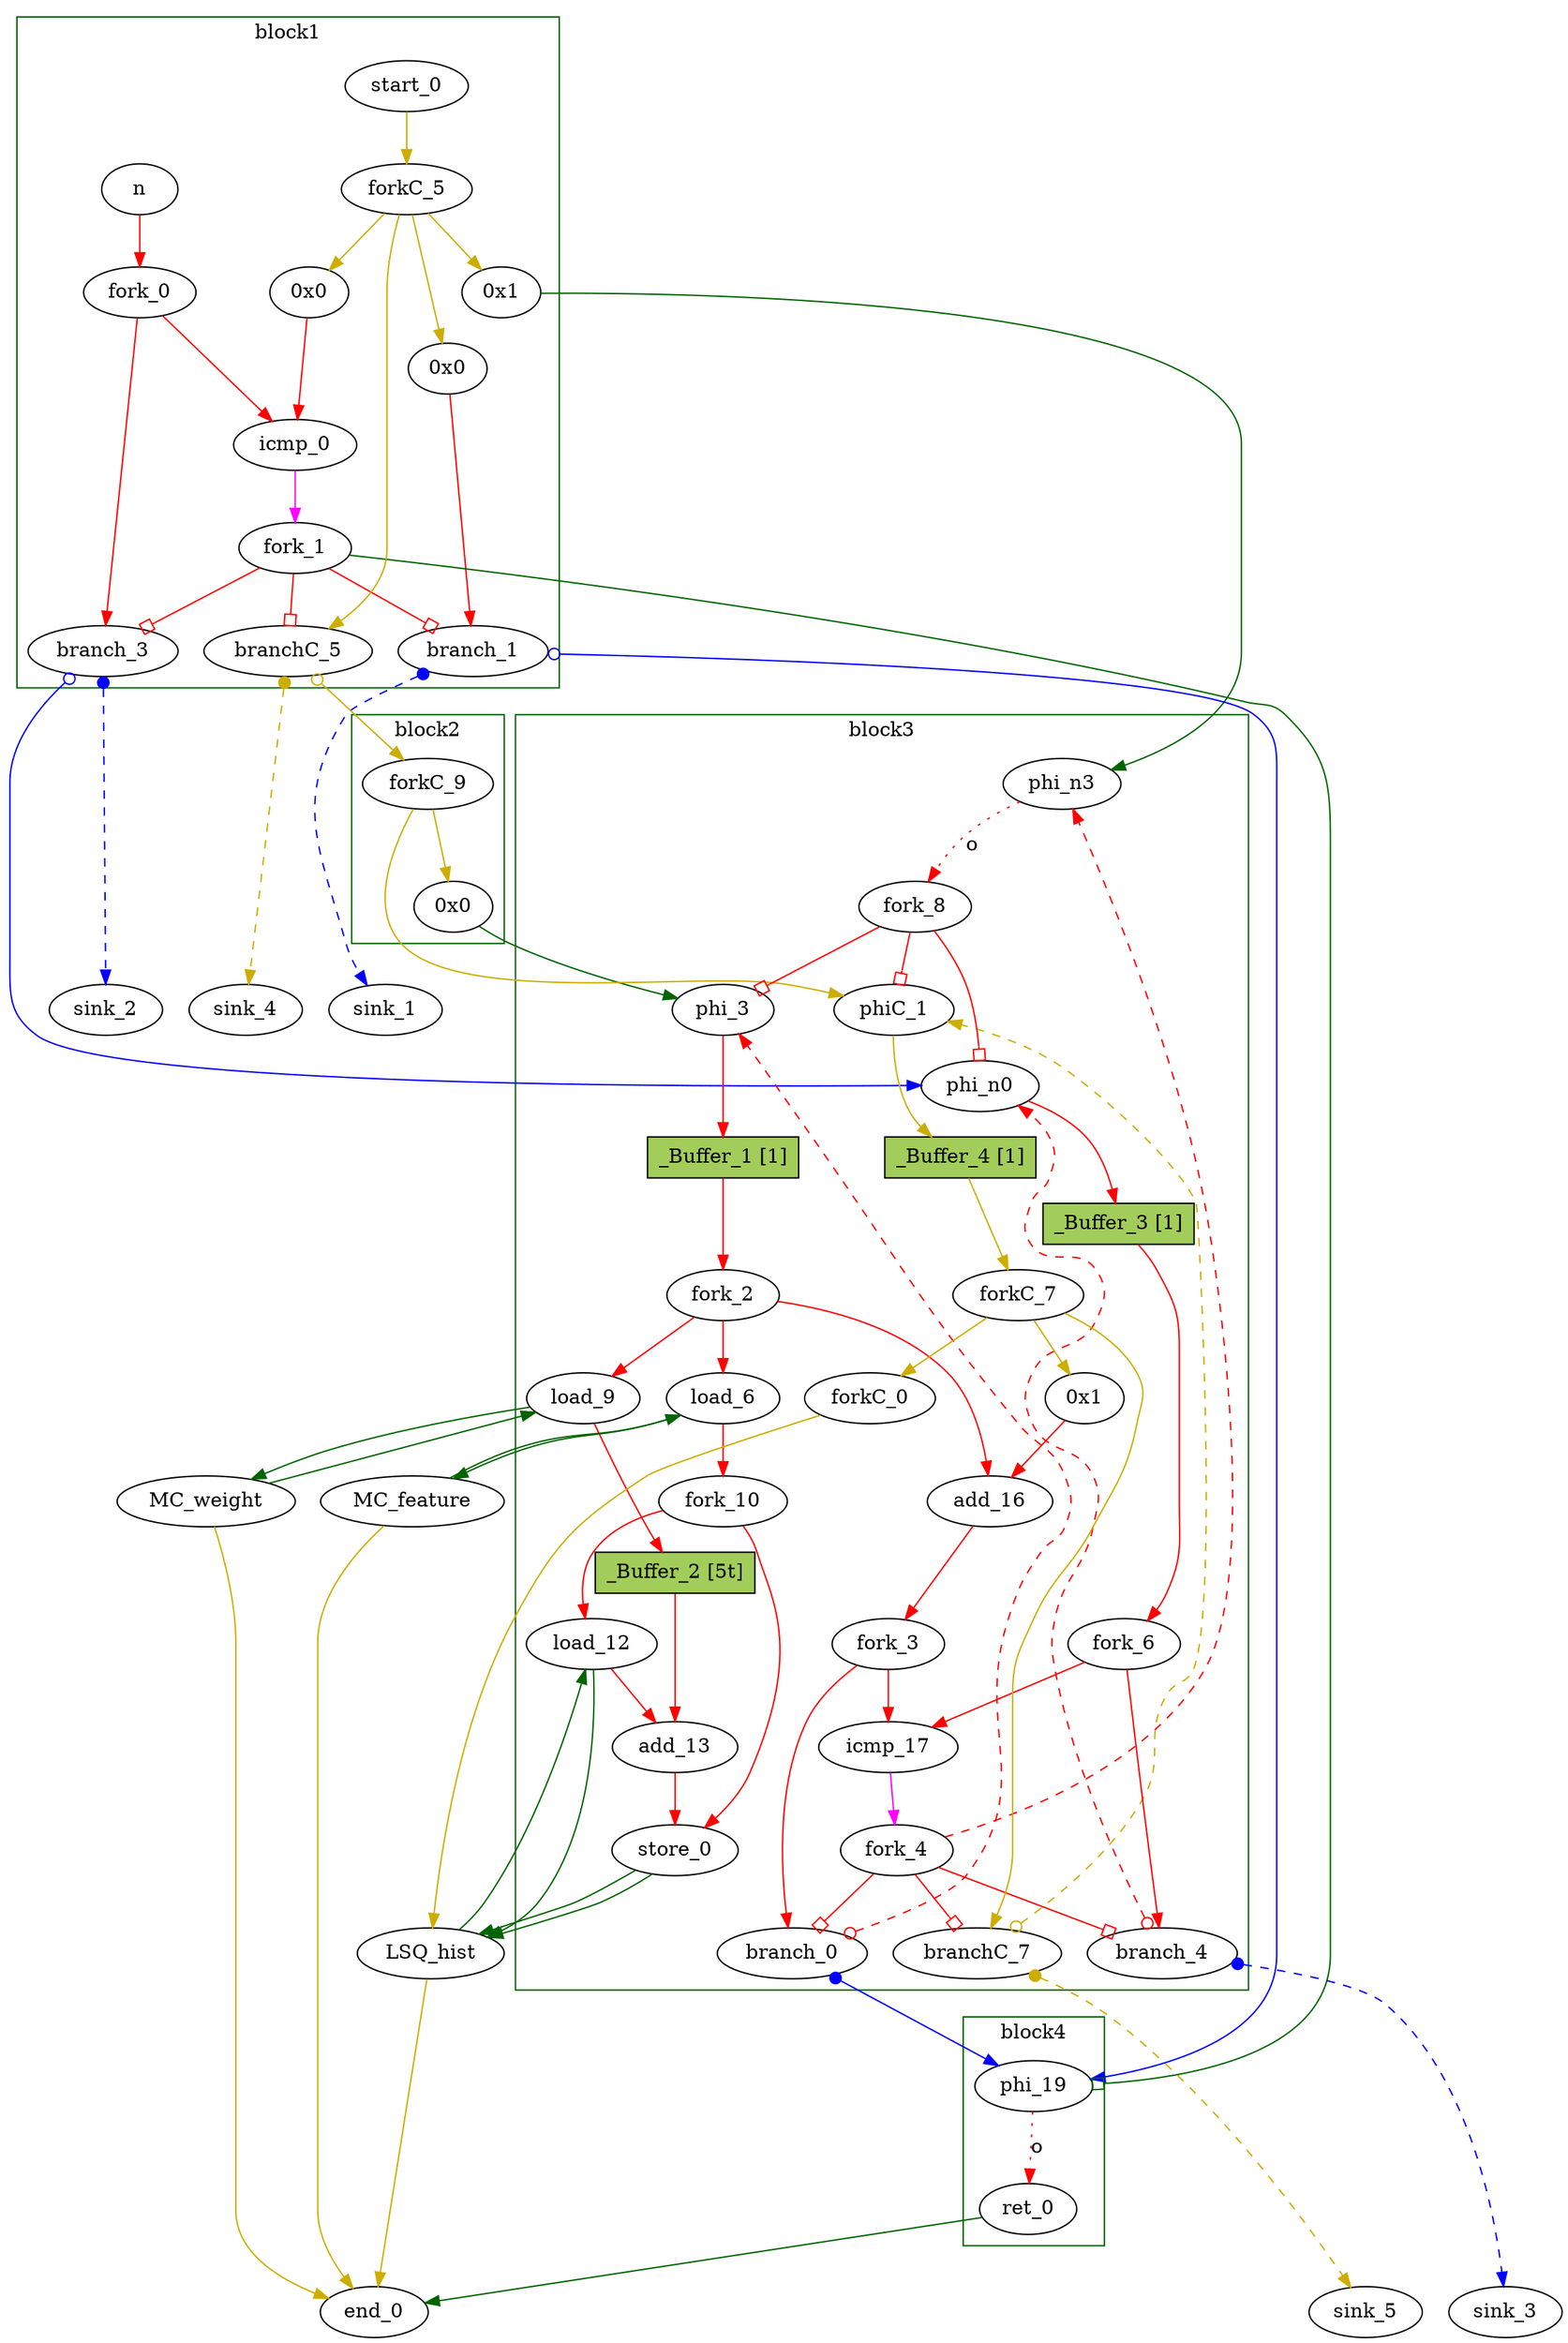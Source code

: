 // Number of blocks: 52
// Number of channels: 83
Digraph G {

  // Blocks
subgraph cluster_1 {
color = "darkgreen"
label = "block1"
  n [type=Entry, in="in1:32", out="out1:32", bbID = 1,  shape=oval];
  cst_0 [type=Constant, in="in1:32", out="out1:32", bbID = 1, value="0x0", label="0x0",  shape=oval];
  icmp_0 [type=Operator, in="in1:32 in2:32", out="out1:1", op = "icmp_sgt_op", delay=1.53, bbID = 1,  shape=oval];
  cst_3 [type=Constant, in="in1:32", out="out1:32", bbID = 1, value="0x0", label="0x0",  shape=oval];
  start_0 [type=Entry, in="in1:0", out="out1:0", bbID = 1,  shape=oval];
  cst_4 [type=Constant, in="in1:32", out="out1:32", bbID = 1, value="0x1", label="0x1",  shape=oval];
  branch_1 [type=Branch, in="in1:32 in2?:1", out="out1+:32 out2-:32", bbID = 1,  shape=oval];
  branch_3 [type=Branch, in="in1:32 in2?:1*i", out="out1+:32 out2-:32", bbID = 1,  shape=oval];
  branchC_5 [type=Branch, in="in1:0 in2?:1*i", out="out1+:0 out2-:0", bbID = 1,  shape=oval];
  fork_0 [type=Fork, in="in1:32", out="out1:32 out2:32", bbID = 1,  shape=oval];
  fork_1 [type=Fork, in="in1:32", out="out1:32 out2:32 out3:32 out4:32", bbID = 1,  shape=oval];
  forkC_5 [type=Fork, in="in1:0", out="out1:0 out2:0 out3:0 out4:0", bbID = 1,  shape=oval];
}
subgraph cluster_2 {
color = "darkgreen"
label = "block2"
  cst_1 [type=Constant, in="in1:32", out="out1:32", bbID = 2, value="0x0", label="0x0",  shape=oval];
  forkC_9 [type=Fork, in="in1:0", out="out1:0 out2:0", bbID = 2,  shape=oval];
}
subgraph cluster_3 {
color = "darkgreen"
label = "block3"
  phi_3 [type=Mux, in="in1?:1 in2:32 in3:32", out="out1:32", delay=0.366, bbID = 3,  shape=oval];
  load_6 [type=Operator, in="in1:32 in2:32", out="out1:32 out2:32", op = "mc_load_op", latency=2, bbID = 3, portID = 0, offset = 0, retimingDiff=2,  shape=oval];
  load_9 [type=Operator, in="in1:32 in2:32", out="out1:32 out2:32", op = "mc_load_op", latency=2, bbID = 3, portID = 0, offset = 0, retimingDiff=2,  shape=oval];
  load_12 [type=Operator, in="in1:32 in2:32", out="out1:32 out2:32", op = "lsq_load_op", latency=5, bbID = 3, portID = 0, offset = 0, retimingDiff=5,  shape=oval];
  add_13 [type=Operator, in="in1:32 in2:32", out="out1:32", op = "add_op", delay=1.693, bbID = 3, retimingDiff=8,  shape=oval];
  store_0 [type=Operator, in="in1:32 in2:32", out="out1:32 out2:32", op = "lsq_store_op", bbID = 3, portID = 0, offset = 1,  shape=oval];
  cst_2 [type=Constant, in="in1:32", out="out1:32", bbID = 3, value="0x1", label="0x1", retimingDiff=1,  shape=oval];
  add_16 [type=Operator, in="in1:32 in2:32", out="out1:32", op = "add_op", delay=1.693, bbID = 3, retimingDiff=1,  shape=oval];
  icmp_17 [type=Operator, in="in1:32 in2:32", out="out1:1", op = "icmp_slt_op", delay=1.53, bbID = 3, retimingDiff=1,  shape=oval];
  forkC_0 [type=Fork, in="in1:0", out="out1:0", bbID = 3, retimingDiff=1,  shape=oval];
  phi_n0 [type=Mux, in="in1?:1 in2:32 in3:32", out="out1:32", delay=0.366, bbID = 3,  shape=oval];
  phiC_1 [type=Mux, in="in1?:1 in2:0 in3:0", out="out1:0", delay=0.166, bbID = 3,  shape=oval];
  branch_0 [type=Branch, in="in1:32 in2?:1*i", out="out1+:32 out2-:32", bbID = 3, retimingDiff=1,  shape=oval];
  phi_n3 [type=Merge, in="in1:32 in2:32*i", out="out1:32", delay=0.366, bbID = 3,  shape=oval];
  branch_4 [type=Branch, in="in1:32 in2?:1*i", out="out1+:32 out2-:32", bbID = 3, retimingDiff=1,  shape=oval];
  branchC_7 [type=Branch, in="in1:0 in2?:1*i", out="out1+:0 out2-:0", bbID = 3, retimingDiff=1,  shape=oval];
  fork_2 [type=Fork, in="in1:32", out="out1:32 out2:32 out3:32", bbID = 3, retimingDiff=1,  shape=oval];
  fork_3 [type=Fork, in="in1:32", out="out1:32 out2:32", bbID = 3, retimingDiff=1,  shape=oval];
  fork_4 [type=Fork, in="in1:32", out="out1:32 out2:32 out3:32 out4:32", bbID = 3, retimingDiff=1,  shape=oval];
  fork_6 [type=Fork, in="in1:32", out="out1:32 out2:32", bbID = 3, retimingDiff=1,  shape=oval];
  forkC_7 [type=Fork, in="in1:0", out="out1:0 out2:0 out3:0", bbID = 3, retimingDiff=1,  shape=oval];
  fork_8 [type=Fork, in="in1:32", out="out1:32 out2:32 out3:32", bbID = 3,  shape=oval];
  fork_10 [type=Fork, in="in1:32", out="out1:32 out2:32", bbID = 3, retimingDiff=3,  shape=oval];
  _Buffer_1 [type=Buffer, in="in1:32", out="out1:32", bbID = 3, slots=1, transparent=false, label="_Buffer_1 [1]",  shape=box, style=filled, fillcolor=darkolivegreen3, height = 0.4];
  _Buffer_2 [type=Buffer, in="in1:32", out="out1:32", bbID = 3, slots=5, transparent=true, label="_Buffer_2 [5t]",  shape=box, style=filled, fillcolor=darkolivegreen3, height = 0.4];
  _Buffer_3 [type=Buffer, in="in1:32", out="out1:32", bbID = 3, slots=1, transparent=false, label="_Buffer_3 [1]",  shape=box, style=filled, fillcolor=darkolivegreen3, height = 0.4];
  _Buffer_4 [type=Buffer, in="in1:0", out="out1:0", bbID = 3, slots=1, transparent=false, label="_Buffer_4 [1]",  shape=box, style=filled, fillcolor=darkolivegreen3, height = 0.4];
}
subgraph cluster_4 {
color = "darkgreen"
label = "block4"
  phi_19 [type=Mux, in="in1?:1 in2:32 in3:32", out="out1:32", delay=0.366, bbID = 4,  shape=oval];
  ret_0 [type=Operator, in="in1:32", out="out1:32", op = "ret_op", bbID = 4,  shape=oval];
}
  LSQ_hist [type=LSQ, in="in1:0*c0 in2:32*l0a in3:32*s0a in4:32*s0d", out="out1:32*l0d out2:0*e", bbID = 0, memory = "hist", bbcount = 1, ldcount = 1, stcount = 1, fifoDepth = 16, numLoads = "{1}", numStores = "{1}", loadOffsets = "{{0;0;0;0;0;0;0;0;0;0;0;0;0;0;0;0}}", storeOffsets = "{{1;0;0;0;0;0;0;0;0;0;0;0;0;0;0;0}}", loadPorts = "{{0;0;0;0;0;0;0;0;0;0;0;0;0;0;0;0}}", storePorts = "{{0;0;0;0;0;0;0;0;0;0;0;0;0;0;0;0}}", ];
  MC_feature [type=MC, in="in1:32*l0a", out="out1:32*l0d out2:0*e", bbID = 0, memory = "feature", bbcount = 0, ldcount = 1, stcount = 0, ];
  MC_weight [type=MC, in="in1:32*l0a", out="out1:32*l0d out2:0*e", bbID = 0, memory = "weight", bbcount = 0, ldcount = 1, stcount = 0, ];
  sink_1 [type=Sink, in="in1:32", bbID = 0,  shape=oval];
  sink_2 [type=Sink, in="in1:32", bbID = 0,  shape=oval];
  sink_3 [type=Sink, in="in1:32", bbID = 0,  shape=oval];
  sink_4 [type=Sink, in="in1:0", bbID = 0,  shape=oval];
  sink_5 [type=Sink, in="in1:0", bbID = 0,  shape=oval];
  end_0 [type=Exit, in="in1:0*e in2:0*e in3:0*e in4:32", out="out1:32", bbID = 0,  shape=oval];

  // Channels
  n -> fork_0 [from=out1, to=in1, arrowhead=normal, color=red];
  cst_0 -> icmp_0 [from=out1, to=in2, arrowhead=normal, color=red];
  icmp_0 -> fork_1 [from=out1, to=in1, arrowhead=normal, color=magenta];
  cst_3 -> branch_1 [from=out1, to=in1, arrowhead=normal, color=red];
  start_0 -> forkC_5 [from=out1, to=in1, arrowhead=normal, color=gold3];
  cst_4 -> phi_n3 [from=out1, to=in1, arrowhead=normal, color=darkgreen];
  branch_1 -> phi_19 [from=out2, to=in2, dir=both, arrowtail=odot, arrowhead=normal, color=blue];
  branch_1 -> sink_1 [from=out1, to=in1, dir=both, arrowtail=dot, arrowhead=normal, color=blue, style=dashed, minlen = 3];
  branch_3 -> phi_n0 [from=out2, to=in3, dir=both, arrowtail=odot, arrowhead=normal, color=blue];
  branch_3 -> sink_2 [from=out1, to=in1, dir=both, arrowtail=dot, arrowhead=normal, color=blue, style=dashed, minlen = 3];
  branchC_5 -> forkC_9 [from=out2, to=in1, dir=both, arrowtail=odot, arrowhead=normal, color=gold3];
  branchC_5 -> sink_4 [from=out1, to=in1, dir=both, arrowtail=dot, arrowhead=normal, color=gold3, style=dashed, minlen = 3];
  fork_0 -> icmp_0 [from=out1, to=in1, arrowhead=normal, color=red];
  fork_0 -> branch_3 [from=out2, to=in1, arrowhead=normal, color=red];
  fork_1 -> branch_1 [from=out1, to=in2, arrowhead=obox, color=red];
  fork_1 -> branch_3 [from=out2, to=in2, arrowhead=obox, color=red];
  fork_1 -> branchC_5 [from=out3, to=in2, arrowhead=obox, color=red];
  fork_1 -> phi_19 [from=out4, to=in1, arrowhead=obox, color=darkgreen];
  forkC_5 -> cst_0 [from=out1, to=in1, arrowhead=normal, color=gold3];
  forkC_5 -> cst_3 [from=out3, to=in1, arrowhead=normal, color=gold3];
  forkC_5 -> cst_4 [from=out4, to=in1, arrowhead=normal, color=gold3];
  forkC_5 -> branchC_5 [from=out2, to=in1, arrowhead=normal, color=gold3];
  cst_1 -> phi_3 [from=out1, to=in3, arrowhead=normal, color=darkgreen];
  forkC_9 -> cst_1 [from=out1, to=in1, arrowhead=normal, color=gold3];
  forkC_9 -> phiC_1 [from=out2, to=in3, arrowhead=normal, color=gold3];
  phi_3 -> _Buffer_1 [from=out1, to=in1, arrowhead=normal, color=red];
  load_6 -> fork_10 [from=out1, to=in1, arrowhead=normal, color=red];
  load_6 -> MC_feature [from=out2, to=in1, arrowhead=normal, color=darkgreen];
  load_9 -> _Buffer_2 [from=out1, to=in1, arrowhead=normal, color=red];
  load_9 -> MC_weight [from=out2, to=in1, arrowhead=normal, color=darkgreen];
  load_12 -> add_13 [from=out1, to=in1, arrowhead=normal, color=red];
  load_12 -> LSQ_hist [from=out2, to=in2, arrowhead=normal, color=darkgreen];
  add_13 -> store_0 [from=out1, to=in1, arrowhead=normal, color=red];
  store_0 -> LSQ_hist [from=out2, to=in3, arrowhead=normal, color=darkgreen];
  store_0 -> LSQ_hist [from=out1, to=in4, arrowhead=normal, color=darkgreen];
  cst_2 -> add_16 [from=out1, to=in2, arrowhead=normal, color=red];
  add_16 -> fork_3 [from=out1, to=in1, arrowhead=normal, color=red];
  icmp_17 -> fork_4 [from=out1, to=in1, arrowhead=normal, color=magenta];
  forkC_0 -> LSQ_hist [from=out1, to=in1, arrowhead=normal, color=gold3];
  phi_n0 -> _Buffer_3 [from=out1, to=in1, arrowhead=normal, color=red];
  phiC_1 -> _Buffer_4 [from=out1, to=in1, arrowhead=normal, color=gold3];
  branch_0 -> phi_3 [from=out2, to=in2, dir=both, arrowtail=odot, arrowhead=normal, color=red, constraint=false, style=dashed, minlen = 3];
  branch_0 -> phi_19 [from=out1, to=in3, dir=both, arrowtail=dot, arrowhead=normal, color=blue];
  phi_n3 -> fork_8 [from=out1, to=in1, arrowhead=normal, color=red, slots=1, style=dotted, label="o", transparent=true];
  branch_4 -> phi_n0 [from=out2, to=in2, dir=both, arrowtail=odot, arrowhead=normal, color=red, constraint=false, style=dashed, minlen = 3];
  branch_4 -> sink_3 [from=out1, to=in1, dir=both, arrowtail=dot, arrowhead=normal, color=blue, style=dashed, minlen = 3];
  branchC_7 -> phiC_1 [from=out2, to=in2, dir=both, arrowtail=odot, arrowhead=normal, color=gold3, constraint=false, style=dashed, minlen = 3];
  branchC_7 -> sink_5 [from=out1, to=in1, dir=both, arrowtail=dot, arrowhead=normal, color=gold3, style=dashed, minlen = 3];
  fork_2 -> load_6 [from=out2, to=in2, arrowhead=normal, color=red];
  fork_2 -> load_9 [from=out3, to=in2, arrowhead=normal, color=red];
  fork_2 -> add_16 [from=out1, to=in1, arrowhead=normal, color=red];
  fork_3 -> icmp_17 [from=out1, to=in1, arrowhead=normal, color=red];
  fork_3 -> branch_0 [from=out2, to=in1, arrowhead=normal, color=red];
  fork_4 -> branch_0 [from=out1, to=in2, arrowhead=obox, color=red];
  fork_4 -> phi_n3 [from=out2, to=in2, arrowhead=normal, color=red, constraint=false, style=dashed, minlen = 3];
  fork_4 -> branch_4 [from=out3, to=in2, arrowhead=obox, color=red];
  fork_4 -> branchC_7 [from=out4, to=in2, arrowhead=obox, color=red];
  fork_6 -> icmp_17 [from=out1, to=in2, arrowhead=normal, color=red];
  fork_6 -> branch_4 [from=out2, to=in1, arrowhead=normal, color=red];
  forkC_7 -> cst_2 [from=out1, to=in1, arrowhead=normal, color=gold3];
  forkC_7 -> forkC_0 [from=out3, to=in1, arrowhead=normal, color=gold3];
  forkC_7 -> branchC_7 [from=out2, to=in1, arrowhead=normal, color=gold3];
  fork_8 -> phi_3 [from=out1, to=in1, arrowhead=obox, color=red];
  fork_8 -> phi_n0 [from=out2, to=in1, arrowhead=obox, color=red];
  fork_8 -> phiC_1 [from=out3, to=in1, arrowhead=obox, color=red];
  fork_10 -> load_12 [from=out1, to=in2, arrowhead=normal, color=red];
  fork_10 -> store_0 [from=out2, to=in2, arrowhead=normal, color=red];
  phi_19 -> ret_0 [from=out1, to=in1, arrowhead=normal, color=red, slots=1, style=dotted, label="o", transparent=true];
  ret_0 -> end_0 [from=out1, to=in4, arrowhead=normal, color=darkgreen];
  LSQ_hist -> load_12 [from=out1, to=in1, arrowhead=normal, color=darkgreen];
  LSQ_hist -> end_0 [from=out2, to=in1, arrowhead=normal, color=gold3];
  MC_feature -> load_6 [from=out1, to=in1, arrowhead=normal, color=darkgreen];
  MC_feature -> end_0 [from=out2, to=in2, arrowhead=normal, color=gold3];
  MC_weight -> load_9 [from=out1, to=in1, arrowhead=normal, color=darkgreen];
  MC_weight -> end_0 [from=out2, to=in3, arrowhead=normal, color=gold3];
  _Buffer_1 -> fork_2 [from=out1, to=in1, arrowhead=normal, color=red];
  _Buffer_2 -> add_13 [from=out1, to=in2, arrowhead=normal, color=red];
  _Buffer_3 -> fork_6 [from=out1, to=in1, arrowhead=normal, color=red];
  _Buffer_4 -> forkC_7 [from=out1, to=in1, arrowhead=normal, color=gold3];
}
